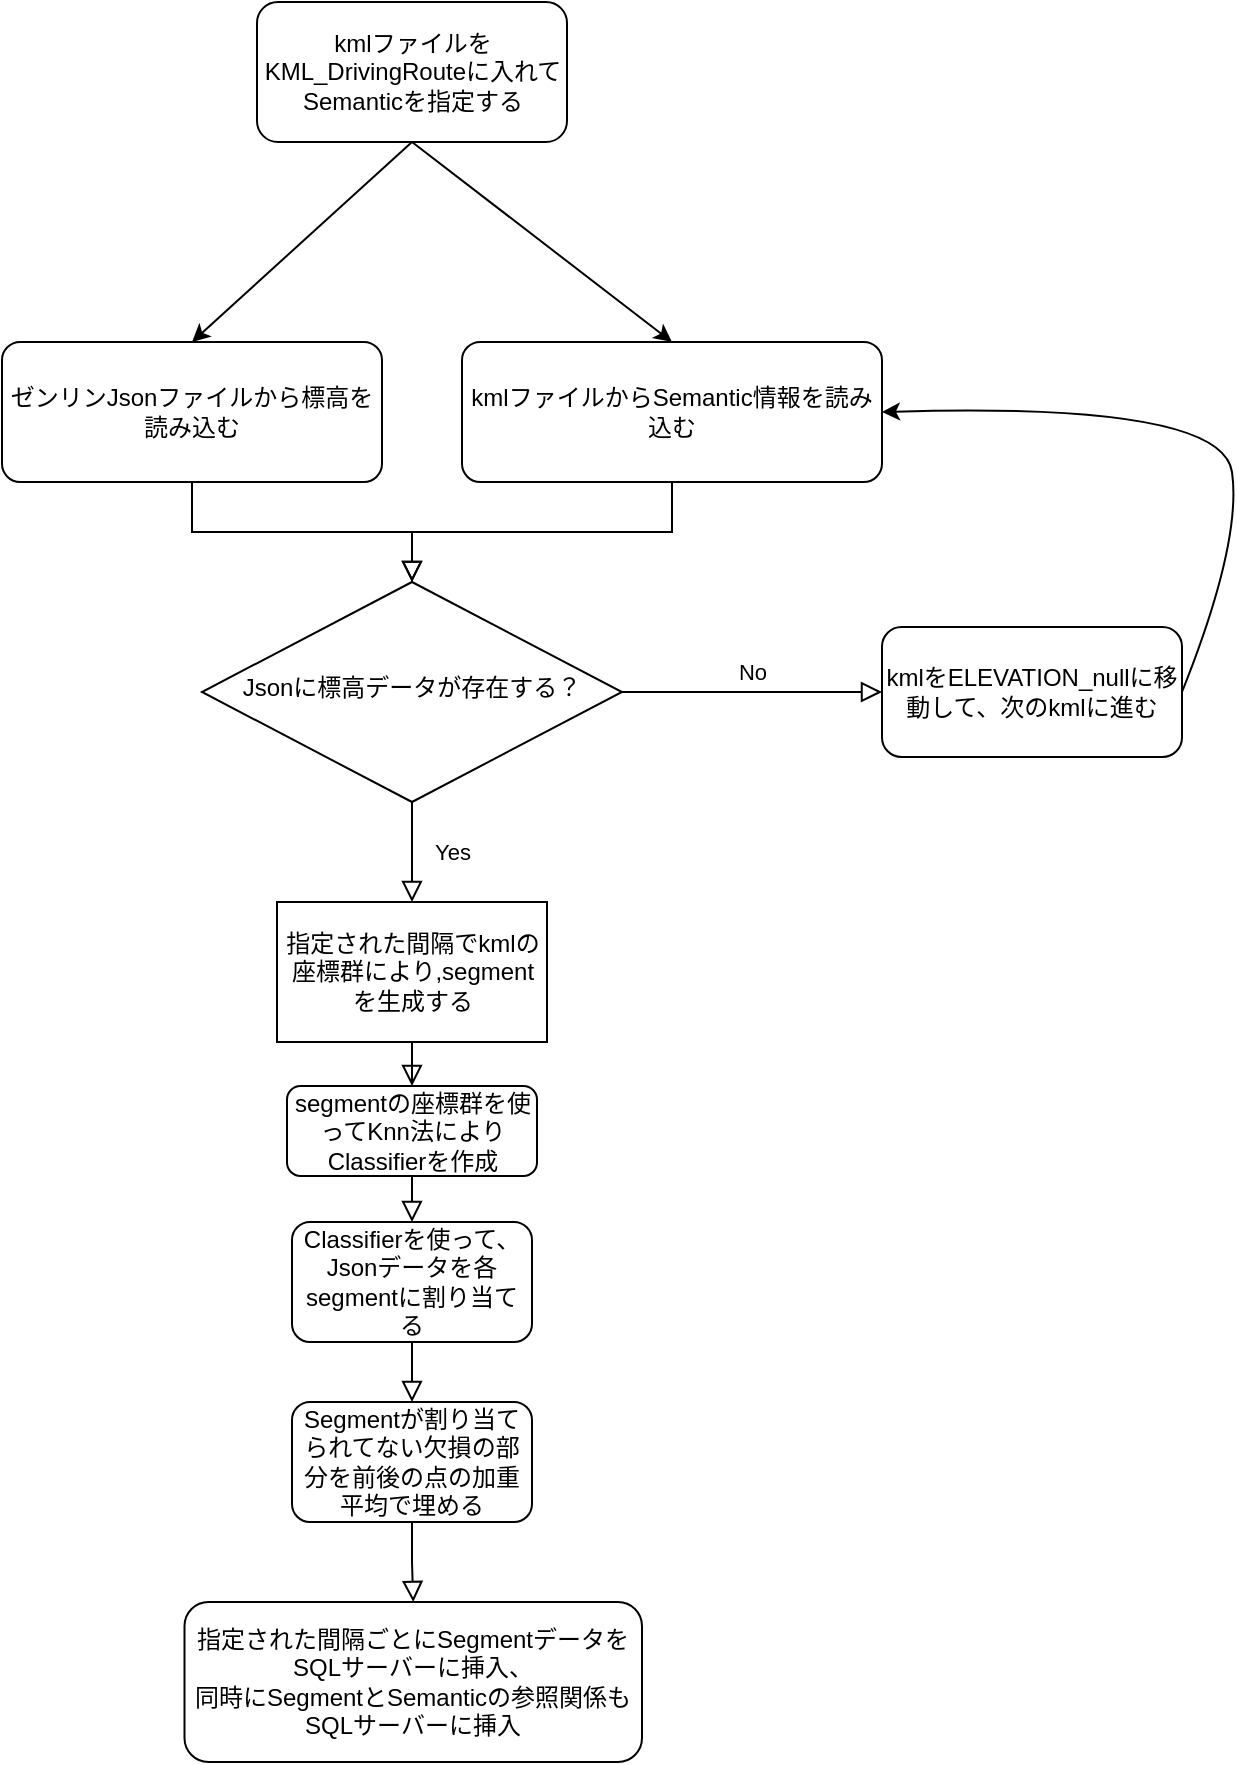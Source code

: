 <mxfile version="20.0.4" type="device"><diagram id="C5RBs43oDa-KdzZeNtuy" name="Page-1"><mxGraphModel dx="569" dy="427" grid="1" gridSize="10" guides="1" tooltips="1" connect="1" arrows="1" fold="1" page="1" pageScale="1" pageWidth="827" pageHeight="1169" math="0" shadow="0"><root><mxCell id="WIyWlLk6GJQsqaUBKTNV-0"/><mxCell id="WIyWlLk6GJQsqaUBKTNV-1" parent="WIyWlLk6GJQsqaUBKTNV-0"/><mxCell id="WIyWlLk6GJQsqaUBKTNV-2" value="" style="rounded=0;html=1;jettySize=auto;orthogonalLoop=1;fontSize=11;endArrow=block;endFill=0;endSize=8;strokeWidth=1;shadow=0;labelBackgroundColor=none;edgeStyle=orthogonalEdgeStyle;" parent="WIyWlLk6GJQsqaUBKTNV-1" source="WIyWlLk6GJQsqaUBKTNV-3" target="WIyWlLk6GJQsqaUBKTNV-6" edge="1"><mxGeometry relative="1" as="geometry"/></mxCell><mxCell id="WIyWlLk6GJQsqaUBKTNV-3" value="ゼンリンJsonファイルから標高を読み込む" style="rounded=1;whiteSpace=wrap;html=1;fontSize=12;glass=0;strokeWidth=1;shadow=0;arcSize=13;" parent="WIyWlLk6GJQsqaUBKTNV-1" vertex="1"><mxGeometry x="200" y="190" width="190" height="70" as="geometry"/></mxCell><mxCell id="WIyWlLk6GJQsqaUBKTNV-4" value="Yes" style="rounded=0;html=1;jettySize=auto;orthogonalLoop=1;fontSize=11;endArrow=block;endFill=0;endSize=8;strokeWidth=1;shadow=0;labelBackgroundColor=none;edgeStyle=orthogonalEdgeStyle;entryX=0.5;entryY=0;entryDx=0;entryDy=0;" parent="WIyWlLk6GJQsqaUBKTNV-1" source="WIyWlLk6GJQsqaUBKTNV-6" target="zTYU6JBoJoekmRHgt06A-10" edge="1"><mxGeometry y="20" relative="1" as="geometry"><mxPoint as="offset"/><mxPoint x="405.1" y="470.067" as="targetPoint"/></mxGeometry></mxCell><mxCell id="WIyWlLk6GJQsqaUBKTNV-5" value="No" style="edgeStyle=orthogonalEdgeStyle;rounded=0;html=1;jettySize=auto;orthogonalLoop=1;fontSize=11;endArrow=block;endFill=0;endSize=8;strokeWidth=1;shadow=0;labelBackgroundColor=none;" parent="WIyWlLk6GJQsqaUBKTNV-1" source="WIyWlLk6GJQsqaUBKTNV-6" target="WIyWlLk6GJQsqaUBKTNV-7" edge="1"><mxGeometry y="10" relative="1" as="geometry"><mxPoint as="offset"/></mxGeometry></mxCell><mxCell id="WIyWlLk6GJQsqaUBKTNV-6" value="Jsonに標高データが存在する？" style="rhombus;whiteSpace=wrap;html=1;shadow=0;fontFamily=Helvetica;fontSize=12;align=center;strokeWidth=1;spacing=6;spacingTop=-4;" parent="WIyWlLk6GJQsqaUBKTNV-1" vertex="1"><mxGeometry x="300" y="310" width="210" height="110" as="geometry"/></mxCell><mxCell id="WIyWlLk6GJQsqaUBKTNV-7" value="kmlをELEVATION_nullに移動して、次のkmlに進む" style="rounded=1;whiteSpace=wrap;html=1;fontSize=12;glass=0;strokeWidth=1;shadow=0;" parent="WIyWlLk6GJQsqaUBKTNV-1" vertex="1"><mxGeometry x="640" y="332.5" width="150" height="65" as="geometry"/></mxCell><mxCell id="WIyWlLk6GJQsqaUBKTNV-8" value="" style="rounded=0;html=1;jettySize=auto;orthogonalLoop=1;fontSize=11;endArrow=block;endFill=0;endSize=8;strokeWidth=1;shadow=0;labelBackgroundColor=none;edgeStyle=orthogonalEdgeStyle;exitX=0.5;exitY=1;exitDx=0;exitDy=0;" parent="WIyWlLk6GJQsqaUBKTNV-1" source="zTYU6JBoJoekmRHgt06A-10" target="WIyWlLk6GJQsqaUBKTNV-11" edge="1"><mxGeometry x="0.333" y="20" relative="1" as="geometry"><mxPoint as="offset"/><mxPoint x="405.1" y="619.933" as="sourcePoint"/></mxGeometry></mxCell><mxCell id="WIyWlLk6GJQsqaUBKTNV-11" value="segmentの座標群を使ってKnn法によりClassifierを作成" style="rounded=1;whiteSpace=wrap;html=1;fontSize=12;glass=0;strokeWidth=1;shadow=0;" parent="WIyWlLk6GJQsqaUBKTNV-1" vertex="1"><mxGeometry x="342.5" y="562" width="125" height="45" as="geometry"/></mxCell><mxCell id="zTYU6JBoJoekmRHgt06A-1" value="kmlファイルからSemantic情報を読み込む" style="rounded=1;whiteSpace=wrap;html=1;fontSize=12;glass=0;strokeWidth=1;shadow=0;arcSize=13;" parent="WIyWlLk6GJQsqaUBKTNV-1" vertex="1"><mxGeometry x="430" y="190" width="210" height="70" as="geometry"/></mxCell><mxCell id="zTYU6JBoJoekmRHgt06A-2" value="" style="rounded=0;html=1;jettySize=auto;orthogonalLoop=1;fontSize=11;endArrow=block;endFill=0;endSize=8;strokeWidth=1;shadow=0;labelBackgroundColor=none;edgeStyle=orthogonalEdgeStyle;exitX=0.5;exitY=1;exitDx=0;exitDy=0;entryX=0.5;entryY=0;entryDx=0;entryDy=0;" parent="WIyWlLk6GJQsqaUBKTNV-1" source="zTYU6JBoJoekmRHgt06A-1" target="WIyWlLk6GJQsqaUBKTNV-6" edge="1"><mxGeometry relative="1" as="geometry"><mxPoint x="330" y="260" as="sourcePoint"/><mxPoint x="400" y="310" as="targetPoint"/></mxGeometry></mxCell><mxCell id="zTYU6JBoJoekmRHgt06A-3" value="kmlファイルをKML_DrivingRouteに入れて&lt;br&gt;Semanticを指定する" style="rounded=1;whiteSpace=wrap;html=1;" parent="WIyWlLk6GJQsqaUBKTNV-1" vertex="1"><mxGeometry x="327.5" y="20" width="155" height="70" as="geometry"/></mxCell><mxCell id="zTYU6JBoJoekmRHgt06A-4" value="" style="endArrow=classic;html=1;rounded=0;exitX=0.5;exitY=1;exitDx=0;exitDy=0;entryX=0.5;entryY=0;entryDx=0;entryDy=0;" parent="WIyWlLk6GJQsqaUBKTNV-1" source="zTYU6JBoJoekmRHgt06A-3" target="WIyWlLk6GJQsqaUBKTNV-3" edge="1"><mxGeometry width="50" height="50" relative="1" as="geometry"><mxPoint x="390" y="250" as="sourcePoint"/><mxPoint x="405" y="150" as="targetPoint"/></mxGeometry></mxCell><mxCell id="zTYU6JBoJoekmRHgt06A-7" value="" style="endArrow=classic;html=1;rounded=0;exitX=0.5;exitY=1;exitDx=0;exitDy=0;entryX=0.5;entryY=0;entryDx=0;entryDy=0;" parent="WIyWlLk6GJQsqaUBKTNV-1" source="zTYU6JBoJoekmRHgt06A-3" target="zTYU6JBoJoekmRHgt06A-1" edge="1"><mxGeometry width="50" height="50" relative="1" as="geometry"><mxPoint x="415" y="100" as="sourcePoint"/><mxPoint x="305" y="200" as="targetPoint"/></mxGeometry></mxCell><mxCell id="zTYU6JBoJoekmRHgt06A-9" value="" style="curved=1;endArrow=classic;html=1;rounded=0;exitX=1;exitY=0.5;exitDx=0;exitDy=0;entryX=1;entryY=0.5;entryDx=0;entryDy=0;" parent="WIyWlLk6GJQsqaUBKTNV-1" source="WIyWlLk6GJQsqaUBKTNV-7" target="zTYU6JBoJoekmRHgt06A-1" edge="1"><mxGeometry width="50" height="50" relative="1" as="geometry"><mxPoint x="770" y="290" as="sourcePoint"/><mxPoint x="820" y="240" as="targetPoint"/><Array as="points"><mxPoint x="820" y="290"/><mxPoint x="810" y="220"/></Array></mxGeometry></mxCell><mxCell id="zTYU6JBoJoekmRHgt06A-10" value="&lt;span style=&quot;&quot;&gt;指定された間隔でkmlの座標群により,segmentを生成する&lt;/span&gt;" style="rounded=0;whiteSpace=wrap;html=1;" parent="WIyWlLk6GJQsqaUBKTNV-1" vertex="1"><mxGeometry x="337.5" y="470" width="135" height="70" as="geometry"/></mxCell><mxCell id="zTYU6JBoJoekmRHgt06A-11" value="Classifierを使って、Jsonデータを各segmentに割り当てる" style="rounded=1;whiteSpace=wrap;html=1;" parent="WIyWlLk6GJQsqaUBKTNV-1" vertex="1"><mxGeometry x="345" y="630" width="120" height="60" as="geometry"/></mxCell><mxCell id="zTYU6JBoJoekmRHgt06A-13" value="" style="rounded=0;html=1;jettySize=auto;orthogonalLoop=1;fontSize=11;endArrow=block;endFill=0;endSize=8;strokeWidth=1;shadow=0;labelBackgroundColor=none;edgeStyle=orthogonalEdgeStyle;exitX=0.5;exitY=1;exitDx=0;exitDy=0;entryX=0.5;entryY=0;entryDx=0;entryDy=0;" parent="WIyWlLk6GJQsqaUBKTNV-1" source="WIyWlLk6GJQsqaUBKTNV-11" target="zTYU6JBoJoekmRHgt06A-11" edge="1"><mxGeometry x="0.333" y="20" relative="1" as="geometry"><mxPoint as="offset"/><mxPoint x="415" y="550" as="sourcePoint"/><mxPoint x="415" y="572" as="targetPoint"/></mxGeometry></mxCell><mxCell id="zTYU6JBoJoekmRHgt06A-15" value="Segmentが割り当てられてない欠損の部分を前後の点の加重平均で埋める" style="rounded=1;whiteSpace=wrap;html=1;" parent="WIyWlLk6GJQsqaUBKTNV-1" vertex="1"><mxGeometry x="345" y="720" width="120" height="60" as="geometry"/></mxCell><mxCell id="zTYU6JBoJoekmRHgt06A-16" value="" style="rounded=0;html=1;jettySize=auto;orthogonalLoop=1;fontSize=11;endArrow=block;endFill=0;endSize=8;strokeWidth=1;shadow=0;labelBackgroundColor=none;edgeStyle=orthogonalEdgeStyle;entryX=0.5;entryY=0;entryDx=0;entryDy=0;exitX=0.5;exitY=1;exitDx=0;exitDy=0;" parent="WIyWlLk6GJQsqaUBKTNV-1" source="zTYU6JBoJoekmRHgt06A-11" target="zTYU6JBoJoekmRHgt06A-15" edge="1"><mxGeometry x="0.333" y="20" relative="1" as="geometry"><mxPoint as="offset"/><mxPoint x="550" y="640" as="sourcePoint"/><mxPoint x="550" y="690" as="targetPoint"/></mxGeometry></mxCell><mxCell id="Nqrl31UR8QUB_d3JHNDB-0" value="指定された間隔ごとにSegmentデータをSQLサーバーに挿入、&lt;br&gt;同時にSegmentとSemanticの参照関係もSQLサーバーに挿入" style="rounded=1;whiteSpace=wrap;html=1;" vertex="1" parent="WIyWlLk6GJQsqaUBKTNV-1"><mxGeometry x="291.25" y="820" width="228.75" height="80" as="geometry"/></mxCell><mxCell id="Nqrl31UR8QUB_d3JHNDB-1" value="" style="rounded=0;html=1;jettySize=auto;orthogonalLoop=1;fontSize=11;endArrow=block;endFill=0;endSize=8;strokeWidth=1;shadow=0;labelBackgroundColor=none;edgeStyle=orthogonalEdgeStyle;entryX=0.5;entryY=0;entryDx=0;entryDy=0;exitX=0.5;exitY=1;exitDx=0;exitDy=0;" edge="1" parent="WIyWlLk6GJQsqaUBKTNV-1" source="zTYU6JBoJoekmRHgt06A-15" target="Nqrl31UR8QUB_d3JHNDB-0"><mxGeometry x="0.333" y="20" relative="1" as="geometry"><mxPoint as="offset"/><mxPoint x="404.5" y="790" as="sourcePoint"/><mxPoint x="404.5" y="820" as="targetPoint"/></mxGeometry></mxCell></root></mxGraphModel></diagram></mxfile>